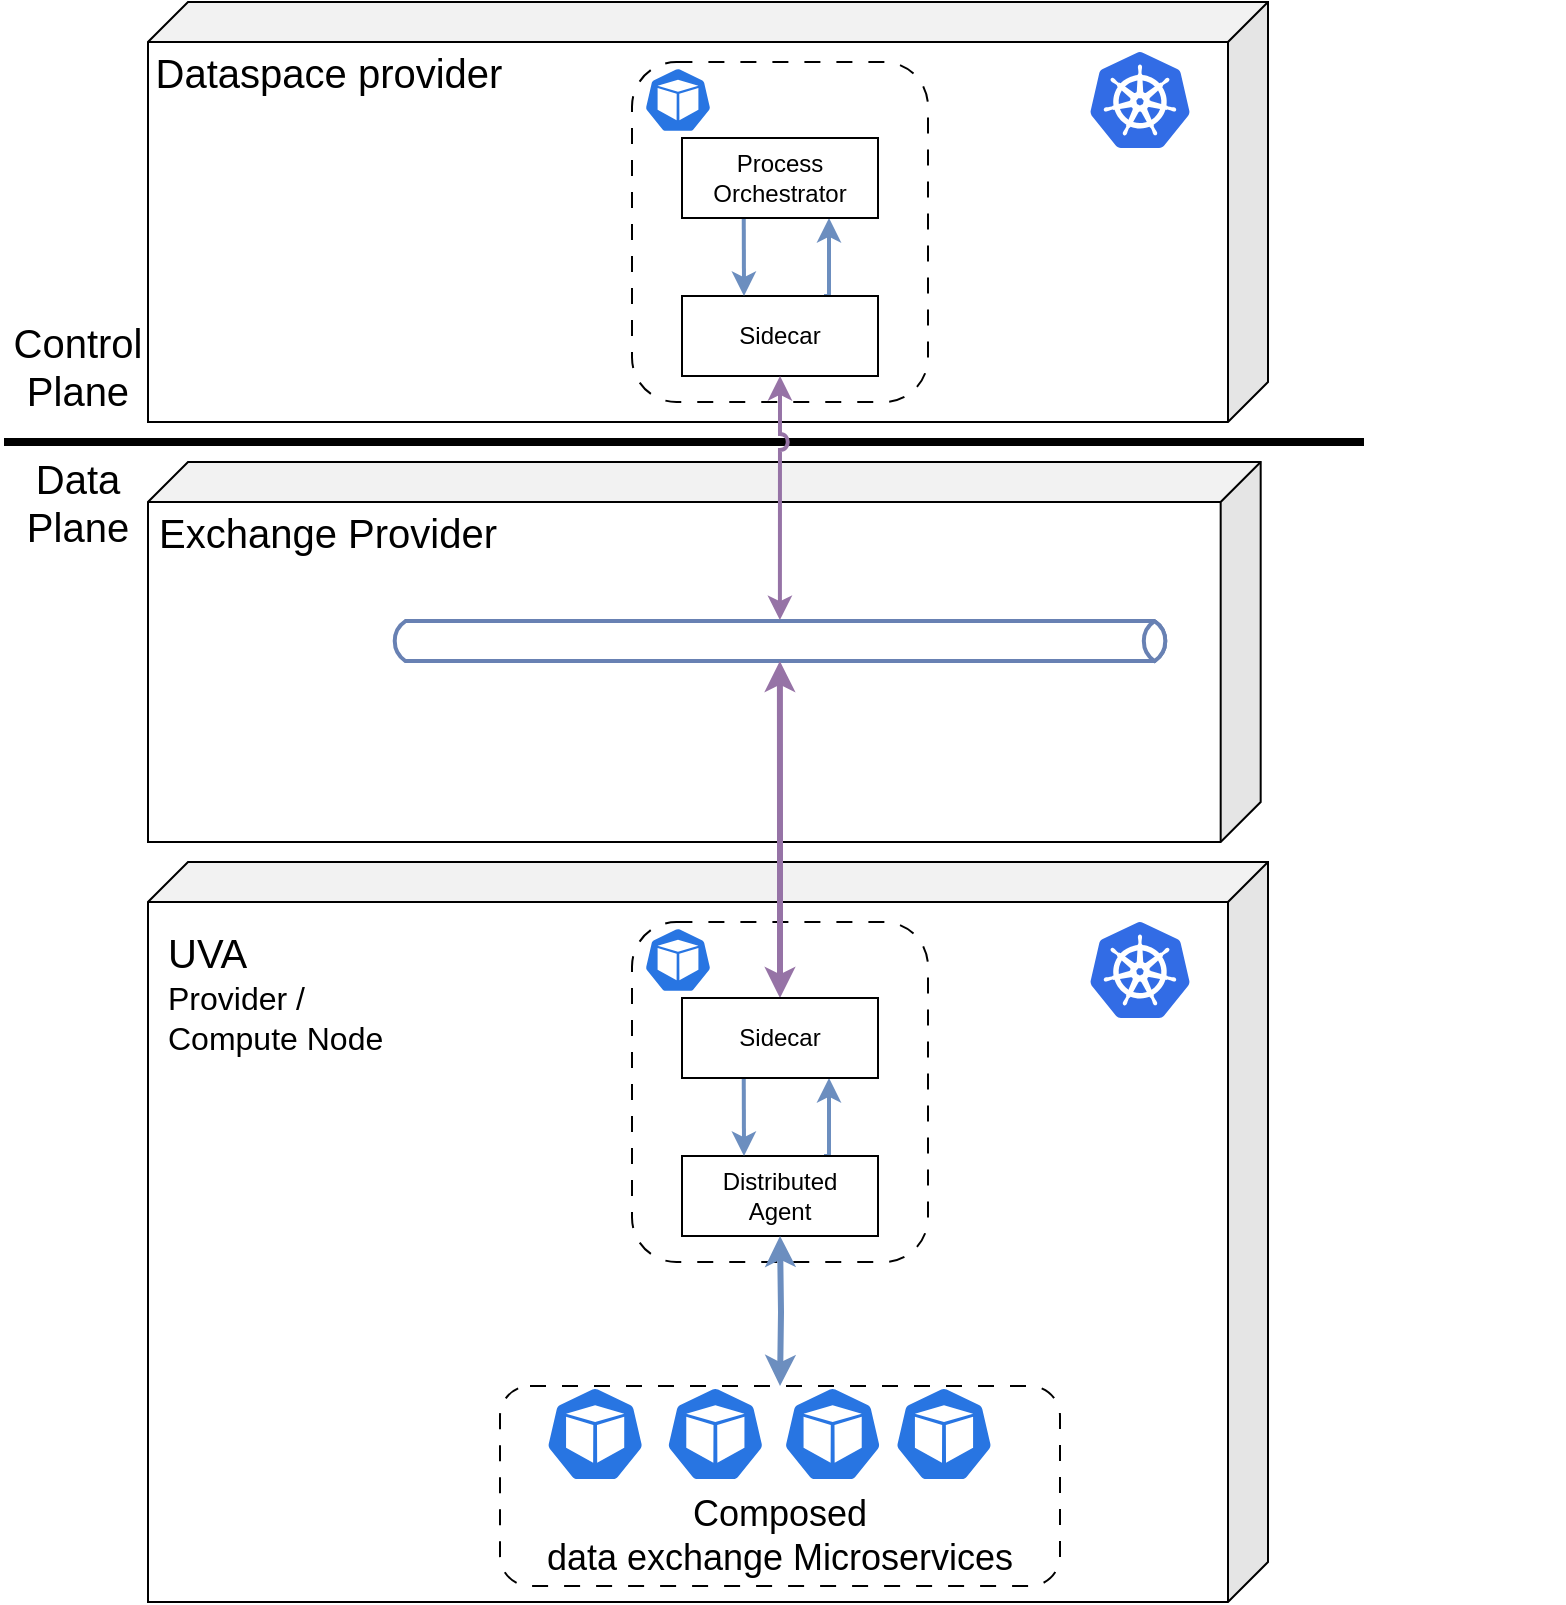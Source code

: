 <mxfile version="22.0.2" type="device">
  <diagram name="Page-1" id="VWLyBR6WL_vDLK74GmtO">
    <mxGraphModel dx="2401" dy="707" grid="1" gridSize="10" guides="1" tooltips="1" connect="1" arrows="1" fold="1" page="1" pageScale="1" pageWidth="1169" pageHeight="827" math="0" shadow="0">
      <root>
        <mxCell id="0" />
        <mxCell id="1" parent="0" />
        <mxCell id="xci1zv83TCUc0aVE51ZR-15" value="" style="shape=cube;whiteSpace=wrap;html=1;boundedLbl=1;backgroundOutline=1;darkOpacity=0.05;darkOpacity2=0.1;flipH=1;" vertex="1" parent="1">
          <mxGeometry x="12" y="450" width="560" height="370" as="geometry" />
        </mxCell>
        <mxCell id="xci1zv83TCUc0aVE51ZR-25" value="" style="rounded=1;whiteSpace=wrap;html=1;fillColor=none;dashed=1;dashPattern=8 8;movable=0;resizable=0;rotatable=0;deletable=0;editable=0;locked=1;connectable=0;" vertex="1" parent="1">
          <mxGeometry x="254" y="480" width="148" height="170" as="geometry" />
        </mxCell>
        <mxCell id="4W7vb-_gK_N_zVpGkKDe-17" value="" style="group" parent="1" vertex="1" connectable="0">
          <mxGeometry x="12" y="250" width="708" height="274" as="geometry" />
        </mxCell>
        <mxCell id="4W7vb-_gK_N_zVpGkKDe-15" value="" style="shape=cube;whiteSpace=wrap;html=1;boundedLbl=1;backgroundOutline=1;darkOpacity=0.05;darkOpacity2=0.1;flipH=1;" parent="4W7vb-_gK_N_zVpGkKDe-17" vertex="1">
          <mxGeometry width="556.342" height="190" as="geometry" />
        </mxCell>
        <mxCell id="4W7vb-_gK_N_zVpGkKDe-16" value="&lt;font style=&quot;font-size: 20px;&quot;&gt;Exchange Provider&lt;/font&gt;" style="text;html=1;strokeColor=none;fillColor=none;align=center;verticalAlign=middle;whiteSpace=wrap;rounded=0;" parent="4W7vb-_gK_N_zVpGkKDe-17" vertex="1">
          <mxGeometry y="10" width="180" height="50" as="geometry" />
        </mxCell>
        <mxCell id="4W7vb-_gK_N_zVpGkKDe-359" value="" style="html=1;outlineConnect=0;fillColor=none;strokeColor=#6881B3;gradientColor=none;gradientDirection=north;strokeWidth=2;shape=mxgraph.networks.bus;gradientColor=none;gradientDirection=north;fontColor=#ffffff;perimeter=backbonePerimeter;backboneSize=20;" parent="4W7vb-_gK_N_zVpGkKDe-17" vertex="1">
          <mxGeometry x="120.731" y="60" width="390.539" height="59.1" as="geometry" />
        </mxCell>
        <mxCell id="4W7vb-_gK_N_zVpGkKDe-356" value="" style="shape=image;verticalLabelPosition=bottom;labelBackgroundColor=default;verticalAlign=top;aspect=fixed;imageAspect=0;image=https://irt-website-cms.azurewebsites.net/media/original_images/RabbitMQ-Logo.wine.png;" parent="4W7vb-_gK_N_zVpGkKDe-17" vertex="1">
          <mxGeometry x="147.997" y="116.55" width="148.182" height="31.244" as="geometry" />
        </mxCell>
        <mxCell id="xci1zv83TCUc0aVE51ZR-4" value="" style="shape=image;verticalLabelPosition=bottom;labelBackgroundColor=default;verticalAlign=top;aspect=fixed;imageAspect=0;image=https://d1jnx9ba8s6j9r.cloudfront.net/blog/wp-content/uploads/2015/11/apache-kafka.png;" vertex="1" parent="4W7vb-_gK_N_zVpGkKDe-17">
          <mxGeometry x="347.864" y="108.27" width="174.934" height="43.894" as="geometry" />
        </mxCell>
        <mxCell id="4W7vb-_gK_N_zVpGkKDe-2" value="" style="shape=cube;whiteSpace=wrap;html=1;boundedLbl=1;backgroundOutline=1;darkOpacity=0.05;darkOpacity2=0.1;flipH=1;" parent="1" vertex="1">
          <mxGeometry x="12" y="20" width="560" height="210" as="geometry" />
        </mxCell>
        <mxCell id="4W7vb-_gK_N_zVpGkKDe-3" value="&lt;font style=&quot;font-size: 20px;&quot;&gt;Dataspace provider&lt;/font&gt;" style="text;html=1;strokeColor=none;fillColor=none;align=center;verticalAlign=middle;whiteSpace=wrap;rounded=0;" parent="1" vertex="1">
          <mxGeometry x="12" y="50" width="181" height="10" as="geometry" />
        </mxCell>
        <mxCell id="4W7vb-_gK_N_zVpGkKDe-104" style="edgeStyle=orthogonalEdgeStyle;rounded=0;orthogonalLoop=1;jettySize=auto;html=1;fillColor=#dae8fc;strokeColor=#6c8ebf;strokeWidth=3;startArrow=classic;startFill=1;" parent="1" edge="1">
          <mxGeometry relative="1" as="geometry">
            <mxPoint x="953.655" y="606.92" as="sourcePoint" />
          </mxGeometry>
        </mxCell>
        <mxCell id="4W7vb-_gK_N_zVpGkKDe-392" value="" style="endArrow=none;html=1;rounded=0;strokeWidth=4;" parent="1" edge="1">
          <mxGeometry width="50" height="50" relative="1" as="geometry">
            <mxPoint x="-60" y="240" as="sourcePoint" />
            <mxPoint x="620" y="240" as="targetPoint" />
          </mxGeometry>
        </mxCell>
        <mxCell id="4W7vb-_gK_N_zVpGkKDe-396" value="&lt;font style=&quot;font-size: 20px;&quot;&gt;Control&lt;br&gt;Plane&lt;br&gt;&lt;/font&gt;" style="text;html=1;strokeColor=none;fillColor=none;align=center;verticalAlign=middle;whiteSpace=wrap;rounded=0;" parent="1" vertex="1">
          <mxGeometry x="-58" y="167" width="70" height="70" as="geometry" />
        </mxCell>
        <mxCell id="4W7vb-_gK_N_zVpGkKDe-397" value="&lt;font style=&quot;font-size: 20px;&quot;&gt;Data Plane&lt;br&gt;&lt;/font&gt;" style="text;html=1;strokeColor=none;fillColor=none;align=center;verticalAlign=middle;whiteSpace=wrap;rounded=0;" parent="1" vertex="1">
          <mxGeometry x="-58" y="235" width="70" height="70" as="geometry" />
        </mxCell>
        <mxCell id="xci1zv83TCUc0aVE51ZR-8" value="" style="rounded=1;whiteSpace=wrap;html=1;fillColor=none;dashed=1;dashPattern=8 8;movable=0;resizable=0;rotatable=0;deletable=0;editable=0;locked=1;connectable=0;" vertex="1" parent="1">
          <mxGeometry x="254" y="50" width="148" height="170" as="geometry" />
        </mxCell>
        <mxCell id="xci1zv83TCUc0aVE51ZR-7" value="" style="sketch=0;html=1;dashed=0;whitespace=wrap;fillColor=#2875E2;strokeColor=#ffffff;points=[[0.005,0.63,0],[0.1,0.2,0],[0.9,0.2,0],[0.5,0,0],[0.995,0.63,0],[0.72,0.99,0],[0.5,1,0],[0.28,0.99,0]];verticalLabelPosition=bottom;align=center;verticalAlign=top;shape=mxgraph.kubernetes.icon;prIcon=pod" vertex="1" parent="1">
          <mxGeometry x="260" y="50" width="34" height="38" as="geometry" />
        </mxCell>
        <mxCell id="xci1zv83TCUc0aVE51ZR-13" style="edgeStyle=orthogonalEdgeStyle;rounded=0;orthogonalLoop=1;jettySize=auto;html=1;fillColor=#dae8fc;strokeColor=#6c8ebf;strokeWidth=2;entryX=0.75;entryY=1;entryDx=0;entryDy=0;" edge="1" parent="1" target="xci1zv83TCUc0aVE51ZR-10">
          <mxGeometry relative="1" as="geometry">
            <mxPoint x="350.0" y="140" as="targetPoint" />
            <mxPoint x="350.0" y="167" as="sourcePoint" />
          </mxGeometry>
        </mxCell>
        <mxCell id="xci1zv83TCUc0aVE51ZR-9" value="Sidecar" style="rounded=0;whiteSpace=wrap;html=1;" vertex="1" parent="1">
          <mxGeometry x="279" y="167" width="98" height="40" as="geometry" />
        </mxCell>
        <mxCell id="xci1zv83TCUc0aVE51ZR-11" style="edgeStyle=orthogonalEdgeStyle;rounded=0;orthogonalLoop=1;jettySize=auto;html=1;entryX=0.5;entryY=0;entryDx=0;entryDy=0;fillColor=#dae8fc;strokeColor=#6c8ebf;strokeWidth=2;exitX=0.315;exitY=0.977;exitDx=0;exitDy=0;exitPerimeter=0;" edge="1" parent="1" source="xci1zv83TCUc0aVE51ZR-10">
          <mxGeometry relative="1" as="geometry">
            <mxPoint x="310.0" y="140" as="sourcePoint" />
            <mxPoint x="310.0" y="167" as="targetPoint" />
          </mxGeometry>
        </mxCell>
        <mxCell id="xci1zv83TCUc0aVE51ZR-10" value="Process&lt;br&gt;Orchestrator" style="rounded=0;whiteSpace=wrap;html=1;" vertex="1" parent="1">
          <mxGeometry x="279" y="88" width="98" height="40" as="geometry" />
        </mxCell>
        <mxCell id="xci1zv83TCUc0aVE51ZR-14" style="edgeStyle=orthogonalEdgeStyle;rounded=0;orthogonalLoop=1;jettySize=auto;html=1;fillColor=#e1d5e7;strokeColor=#9673a6;strokeWidth=2;startArrow=classic;startFill=1;jumpStyle=arc;" edge="1" parent="1" source="xci1zv83TCUc0aVE51ZR-9" target="4W7vb-_gK_N_zVpGkKDe-359">
          <mxGeometry relative="1" as="geometry" />
        </mxCell>
        <mxCell id="xci1zv83TCUc0aVE51ZR-16" value="&lt;font style=&quot;font-size: 20px;&quot;&gt;UVA&lt;/font&gt;" style="text;html=1;strokeColor=none;fillColor=none;align=left;verticalAlign=middle;whiteSpace=wrap;rounded=0;" vertex="1" parent="1">
          <mxGeometry x="20" y="480" width="48" height="30" as="geometry" />
        </mxCell>
        <mxCell id="xci1zv83TCUc0aVE51ZR-18" value="" style="sketch=0;html=1;dashed=0;whitespace=wrap;fillColor=#2875E2;strokeColor=#ffffff;points=[[0.005,0.63,0],[0.1,0.2,0],[0.9,0.2,0],[0.5,0,0],[0.995,0.63,0],[0.72,0.99,0],[0.5,1,0],[0.28,0.99,0]];verticalLabelPosition=bottom;align=center;verticalAlign=top;shape=mxgraph.kubernetes.icon;prIcon=pod" vertex="1" parent="1">
          <mxGeometry x="260" y="480" width="34" height="38" as="geometry" />
        </mxCell>
        <mxCell id="xci1zv83TCUc0aVE51ZR-19" style="edgeStyle=orthogonalEdgeStyle;rounded=0;orthogonalLoop=1;jettySize=auto;html=1;fillColor=#dae8fc;strokeColor=#6c8ebf;strokeWidth=2;entryX=0.75;entryY=1;entryDx=0;entryDy=0;" edge="1" parent="1" target="xci1zv83TCUc0aVE51ZR-22">
          <mxGeometry relative="1" as="geometry">
            <mxPoint x="350.0" y="570" as="targetPoint" />
            <mxPoint x="350.0" y="597" as="sourcePoint" />
          </mxGeometry>
        </mxCell>
        <mxCell id="xci1zv83TCUc0aVE51ZR-20" value="Distributed&lt;br&gt;Agent" style="rounded=0;whiteSpace=wrap;html=1;" vertex="1" parent="1">
          <mxGeometry x="279" y="597" width="98" height="40" as="geometry" />
        </mxCell>
        <mxCell id="xci1zv83TCUc0aVE51ZR-21" style="edgeStyle=orthogonalEdgeStyle;rounded=0;orthogonalLoop=1;jettySize=auto;html=1;entryX=0.5;entryY=0;entryDx=0;entryDy=0;fillColor=#dae8fc;strokeColor=#6c8ebf;strokeWidth=2;exitX=0.315;exitY=0.977;exitDx=0;exitDy=0;exitPerimeter=0;" edge="1" parent="1" source="xci1zv83TCUc0aVE51ZR-22">
          <mxGeometry relative="1" as="geometry">
            <mxPoint x="310.0" y="570" as="sourcePoint" />
            <mxPoint x="310.0" y="597" as="targetPoint" />
          </mxGeometry>
        </mxCell>
        <mxCell id="xci1zv83TCUc0aVE51ZR-27" style="edgeStyle=orthogonalEdgeStyle;rounded=0;orthogonalLoop=1;jettySize=auto;html=1;fillColor=#e1d5e7;strokeColor=#9673a6;strokeWidth=3;startArrow=classic;startFill=1;" edge="1" parent="1" source="xci1zv83TCUc0aVE51ZR-22" target="4W7vb-_gK_N_zVpGkKDe-359">
          <mxGeometry relative="1" as="geometry" />
        </mxCell>
        <mxCell id="xci1zv83TCUc0aVE51ZR-22" value="Sidecar" style="rounded=0;whiteSpace=wrap;html=1;" vertex="1" parent="1">
          <mxGeometry x="279" y="518" width="98" height="40" as="geometry" />
        </mxCell>
        <mxCell id="xci1zv83TCUc0aVE51ZR-23" value="" style="image;sketch=0;aspect=fixed;html=1;points=[];align=center;fontSize=12;image=img/lib/mscae/Kubernetes.svg;" vertex="1" parent="1">
          <mxGeometry x="483" y="480" width="50" height="48" as="geometry" />
        </mxCell>
        <mxCell id="xci1zv83TCUc0aVE51ZR-24" value="" style="image;sketch=0;aspect=fixed;html=1;points=[];align=center;fontSize=12;image=img/lib/mscae/Kubernetes.svg;" vertex="1" parent="1">
          <mxGeometry x="483" y="45" width="50" height="48" as="geometry" />
        </mxCell>
        <mxCell id="xci1zv83TCUc0aVE51ZR-26" value="&lt;font style=&quot;font-size: 16px;&quot;&gt;Provider / Compute Node&lt;/font&gt;" style="text;html=1;strokeColor=none;fillColor=none;align=left;verticalAlign=middle;whiteSpace=wrap;rounded=0;fontSize=16;" vertex="1" parent="1">
          <mxGeometry x="20" y="498" width="110" height="60" as="geometry" />
        </mxCell>
        <mxCell id="xci1zv83TCUc0aVE51ZR-28" style="edgeStyle=orthogonalEdgeStyle;rounded=0;orthogonalLoop=1;jettySize=auto;html=1;fillColor=#dae8fc;strokeColor=#6c8ebf;strokeWidth=3;startArrow=classic;startFill=1;" edge="1" parent="1" target="xci1zv83TCUc0aVE51ZR-34">
          <mxGeometry relative="1" as="geometry">
            <mxPoint x="328" y="637" as="sourcePoint" />
          </mxGeometry>
        </mxCell>
        <mxCell id="xci1zv83TCUc0aVE51ZR-29" value="" style="sketch=0;html=1;dashed=0;whitespace=wrap;fillColor=#2875E2;strokeColor=#ffffff;points=[[0.005,0.63,0],[0.1,0.2,0],[0.9,0.2,0],[0.5,0,0],[0.995,0.63,0],[0.72,0.99,0],[0.5,1,0],[0.28,0.99,0]];verticalLabelPosition=bottom;align=center;verticalAlign=top;shape=mxgraph.kubernetes.icon;prIcon=pod" vertex="1" parent="1">
          <mxGeometry x="210.57" y="712" width="50" height="48" as="geometry" />
        </mxCell>
        <mxCell id="xci1zv83TCUc0aVE51ZR-30" value="" style="sketch=0;html=1;dashed=0;whitespace=wrap;fillColor=#2875E2;strokeColor=#ffffff;points=[[0.005,0.63,0],[0.1,0.2,0],[0.9,0.2,0],[0.5,0,0],[0.995,0.63,0],[0.72,0.99,0],[0.5,1,0],[0.28,0.99,0]];verticalLabelPosition=bottom;align=center;verticalAlign=top;shape=mxgraph.kubernetes.icon;prIcon=pod" vertex="1" parent="1">
          <mxGeometry x="270.68" y="712" width="50" height="48" as="geometry" />
        </mxCell>
        <mxCell id="xci1zv83TCUc0aVE51ZR-31" value="" style="sketch=0;html=1;dashed=0;whitespace=wrap;fillColor=#2875E2;strokeColor=#ffffff;points=[[0.005,0.63,0],[0.1,0.2,0],[0.9,0.2,0],[0.5,0,0],[0.995,0.63,0],[0.72,0.99,0],[0.5,1,0],[0.28,0.99,0]];verticalLabelPosition=bottom;align=center;verticalAlign=top;shape=mxgraph.kubernetes.icon;prIcon=pod" vertex="1" parent="1">
          <mxGeometry x="329.32" y="712" width="50" height="48" as="geometry" />
        </mxCell>
        <mxCell id="xci1zv83TCUc0aVE51ZR-32" value="" style="sketch=0;html=1;dashed=0;whitespace=wrap;fillColor=#2875E2;strokeColor=#ffffff;points=[[0.005,0.63,0],[0.1,0.2,0],[0.9,0.2,0],[0.5,0,0],[0.995,0.63,0],[0.72,0.99,0],[0.5,1,0],[0.28,0.99,0]];verticalLabelPosition=bottom;align=center;verticalAlign=top;shape=mxgraph.kubernetes.icon;prIcon=pod" vertex="1" parent="1">
          <mxGeometry x="385" y="712" width="50" height="48" as="geometry" />
        </mxCell>
        <mxCell id="xci1zv83TCUc0aVE51ZR-33" value="Composed &lt;br&gt;data exchange Microservices" style="text;html=1;strokeColor=none;fillColor=none;align=center;verticalAlign=middle;whiteSpace=wrap;rounded=0;fontSize=18;" vertex="1" parent="1">
          <mxGeometry x="206.24" y="772" width="243.51" height="30" as="geometry" />
        </mxCell>
        <mxCell id="xci1zv83TCUc0aVE51ZR-34" value="" style="rounded=1;whiteSpace=wrap;html=1;fillColor=none;dashed=1;dashPattern=8 8;" vertex="1" parent="1">
          <mxGeometry x="188" y="712" width="280" height="100" as="geometry" />
        </mxCell>
      </root>
    </mxGraphModel>
  </diagram>
</mxfile>
